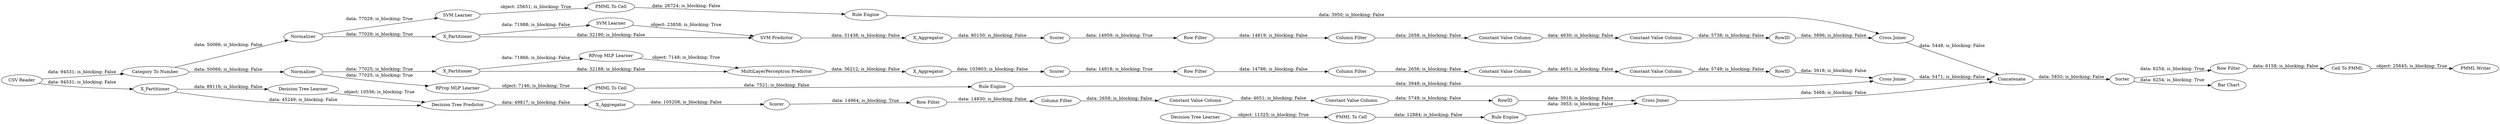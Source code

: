 digraph {
	"7514018396763630303_294" [label="Column Filter"]
	"4515665065272775135_61" [label="PMML Writer"]
	"4515665065272775135_53" [label="Row Filter"]
	"-5090428573815071969_293" [label=RowID]
	"-5090428573815071969_290" [label="Constant Value Column"]
	"-9032340993340718613_31" [label="Decision Tree Learner"]
	"-6334030416754523213_28" [label="PMML To Cell"]
	"-6334030416754523213_33" [label="Decision Tree Learner"]
	"-9032340993340718613_7" [label=X_Aggregator]
	"4515665065272775135_62" [label="CSV Reader"]
	"7514018396763630303_292" [label="Constant Value Column"]
	"-8129330033423110507_40" [label=Scorer]
	"-5090428573815071969_294" [label="Column Filter"]
	"-8890130332543878819_7" [label=X_Aggregator]
	"-8890130332543878819_41" [label=Scorer]
	"-8890130332543878819_31" [label="SVM Learner"]
	"5121813793510033763_22" [label="PMML To Cell"]
	"-8129330033423110507_39" [label=Normalizer]
	"-9032340993340718613_39" [label=Scorer]
	"-6334030416754523213_34" [label="Rule Engine"]
	"-8129330033423110507_7" [label=X_Aggregator]
	"-8129330033423110507_31" [label="RProp MLP Learner"]
	"-8890130332543878819_39" [label="Cross Joiner"]
	"-5090428573815071969_9" [label="Row Filter"]
	"-9032340993340718613_32" [label="Decision Tree Predictor"]
	"4515665065272775135_52" [label=Sorter]
	"-9032340993340718613_2" [label=X_Partitioner]
	"-8129330033423110507_38" [label="Cross Joiner"]
	"4515665065272775135_58" [label="Category To Number"]
	"7514018396763630303_9" [label="Row Filter"]
	"4515665065272775135_60" [label=Concatenate]
	"-5090428573815071969_292" [label="Constant Value Column"]
	"-8890130332543878819_32" [label="SVM Predictor"]
	"-8129330033423110507_2" [label=X_Partitioner]
	"-850400526439025186_35" [label="Rule Engine"]
	"-8890130332543878819_40" [label=Normalizer]
	"-8890130332543878819_2" [label=X_Partitioner]
	"7514018396763630303_293" [label=RowID]
	"-4111387279105879306_290" [label="Constant Value Column"]
	"7514018396763630303_290" [label="Constant Value Column"]
	"4515665065272775135_59" [label="Bar Chart"]
	"4515665065272775135_54" [label="Cell To PMML"]
	"-4111387279105879306_293" [label=RowID]
	"-4111387279105879306_294" [label="Column Filter"]
	"-9032340993340718613_38" [label="Cross Joiner"]
	"-8129330033423110507_32" [label="MultiLayerPerceptron Predictor"]
	"-4111387279105879306_292" [label="Constant Value Column"]
	"5121813793510033763_34" [label="Rule Engine"]
	"-850400526439025186_34" [label="PMML To Cell"]
	"5121813793510033763_35" [label="RProp MLP Learner"]
	"-4111387279105879306_9" [label="Row Filter"]
	"-850400526439025186_33" [label="SVM Learner"]
	"-9032340993340718613_38" -> "4515665065272775135_60" [label="data: 5468; is_blocking: False"]
	"-8129330033423110507_39" -> "-8129330033423110507_2" [label="data: 77025; is_blocking: True"]
	"-9032340993340718613_7" -> "-9032340993340718613_39" [label="data: 105208; is_blocking: False"]
	"4515665065272775135_53" -> "4515665065272775135_54" [label="data: 6158; is_blocking: False"]
	"-8129330033423110507_2" -> "-8129330033423110507_31" [label="data: 71866; is_blocking: False"]
	"-8890130332543878819_2" -> "-8890130332543878819_31" [label="data: 71988; is_blocking: False"]
	"-8129330033423110507_2" -> "-8129330033423110507_32" [label="data: 32188; is_blocking: False"]
	"7514018396763630303_292" -> "7514018396763630303_293" [label="data: 5749; is_blocking: False"]
	"4515665065272775135_52" -> "4515665065272775135_59" [label="data: 6254; is_blocking: True"]
	"4515665065272775135_62" -> "-9032340993340718613_2" [label="data: 94531; is_blocking: False"]
	"7514018396763630303_294" -> "7514018396763630303_290" [label="data: 2656; is_blocking: False"]
	"4515665065272775135_54" -> "4515665065272775135_61" [label="object: 25645; is_blocking: True"]
	"-8890130332543878819_7" -> "-8890130332543878819_41" [label="data: 80150; is_blocking: False"]
	"-4111387279105879306_294" -> "-4111387279105879306_290" [label="data: 2658; is_blocking: False"]
	"-5090428573815071969_290" -> "-5090428573815071969_292" [label="data: 4651; is_blocking: False"]
	"-5090428573815071969_292" -> "-5090428573815071969_293" [label="data: 5749; is_blocking: False"]
	"-8890130332543878819_40" -> "-8890130332543878819_2" [label="data: 77029; is_blocking: True"]
	"-4111387279105879306_290" -> "-4111387279105879306_292" [label="data: 4630; is_blocking: False"]
	"5121813793510033763_35" -> "5121813793510033763_22" [label="object: 7146; is_blocking: True"]
	"4515665065272775135_62" -> "4515665065272775135_58" [label="data: 94531; is_blocking: False"]
	"-8129330033423110507_38" -> "4515665065272775135_60" [label="data: 5471; is_blocking: False"]
	"-4111387279105879306_292" -> "-4111387279105879306_293" [label="data: 5738; is_blocking: False"]
	"-850400526439025186_35" -> "-8890130332543878819_39" [label="data: 3950; is_blocking: False"]
	"-8890130332543878819_41" -> "-4111387279105879306_9" [label="data: 14959; is_blocking: True"]
	"-8890130332543878819_2" -> "-8890130332543878819_32" [label="data: 32190; is_blocking: False"]
	"4515665065272775135_52" -> "4515665065272775135_53" [label="data: 6254; is_blocking: True"]
	"-6334030416754523213_28" -> "-6334030416754523213_34" [label="data: 12884; is_blocking: False"]
	"-9032340993340718613_2" -> "-9032340993340718613_32" [label="data: 45249; is_blocking: False"]
	"-5090428573815071969_293" -> "-9032340993340718613_38" [label="data: 3916; is_blocking: False"]
	"7514018396763630303_293" -> "-8129330033423110507_38" [label="data: 3918; is_blocking: False"]
	"4515665065272775135_58" -> "-8890130332543878819_40" [label="data: 50066; is_blocking: False"]
	"-5090428573815071969_294" -> "-5090428573815071969_290" [label="data: 2658; is_blocking: False"]
	"4515665065272775135_58" -> "-8129330033423110507_39" [label="data: 50066; is_blocking: False"]
	"-6334030416754523213_33" -> "-6334030416754523213_28" [label="object: 11325; is_blocking: True"]
	"-9032340993340718613_39" -> "-5090428573815071969_9" [label="data: 14964; is_blocking: True"]
	"-8890130332543878819_32" -> "-8890130332543878819_7" [label="data: 31438; is_blocking: False"]
	"-5090428573815071969_9" -> "-5090428573815071969_294" [label="data: 14830; is_blocking: False"]
	"7514018396763630303_9" -> "7514018396763630303_294" [label="data: 14786; is_blocking: False"]
	"-9032340993340718613_2" -> "-9032340993340718613_31" [label="data: 89116; is_blocking: False"]
	"5121813793510033763_34" -> "-8129330033423110507_38" [label="data: 3948; is_blocking: False"]
	"-8129330033423110507_40" -> "7514018396763630303_9" [label="data: 14918; is_blocking: True"]
	"-4111387279105879306_293" -> "-8890130332543878819_39" [label="data: 3896; is_blocking: False"]
	"-850400526439025186_33" -> "-850400526439025186_34" [label="object: 25651; is_blocking: True"]
	"-8890130332543878819_40" -> "-850400526439025186_33" [label="data: 77029; is_blocking: True"]
	"7514018396763630303_290" -> "7514018396763630303_292" [label="data: 4651; is_blocking: False"]
	"-8129330033423110507_31" -> "-8129330033423110507_32" [label="object: 7148; is_blocking: True"]
	"-8129330033423110507_39" -> "5121813793510033763_35" [label="data: 77025; is_blocking: True"]
	"-8890130332543878819_39" -> "4515665065272775135_60" [label="data: 5448; is_blocking: False"]
	"-9032340993340718613_32" -> "-9032340993340718613_7" [label="data: 49817; is_blocking: False"]
	"-8890130332543878819_31" -> "-8890130332543878819_32" [label="object: 23858; is_blocking: True"]
	"-6334030416754523213_34" -> "-9032340993340718613_38" [label="data: 3953; is_blocking: False"]
	"4515665065272775135_60" -> "4515665065272775135_52" [label="data: 5850; is_blocking: False"]
	"-4111387279105879306_9" -> "-4111387279105879306_294" [label="data: 14819; is_blocking: False"]
	"5121813793510033763_22" -> "5121813793510033763_34" [label="data: 7521; is_blocking: False"]
	"-8129330033423110507_7" -> "-8129330033423110507_40" [label="data: 103903; is_blocking: False"]
	"-850400526439025186_34" -> "-850400526439025186_35" [label="data: 26724; is_blocking: False"]
	"-9032340993340718613_31" -> "-9032340993340718613_32" [label="object: 10556; is_blocking: True"]
	"-8129330033423110507_32" -> "-8129330033423110507_7" [label="data: 36212; is_blocking: False"]
	rankdir=LR
}
